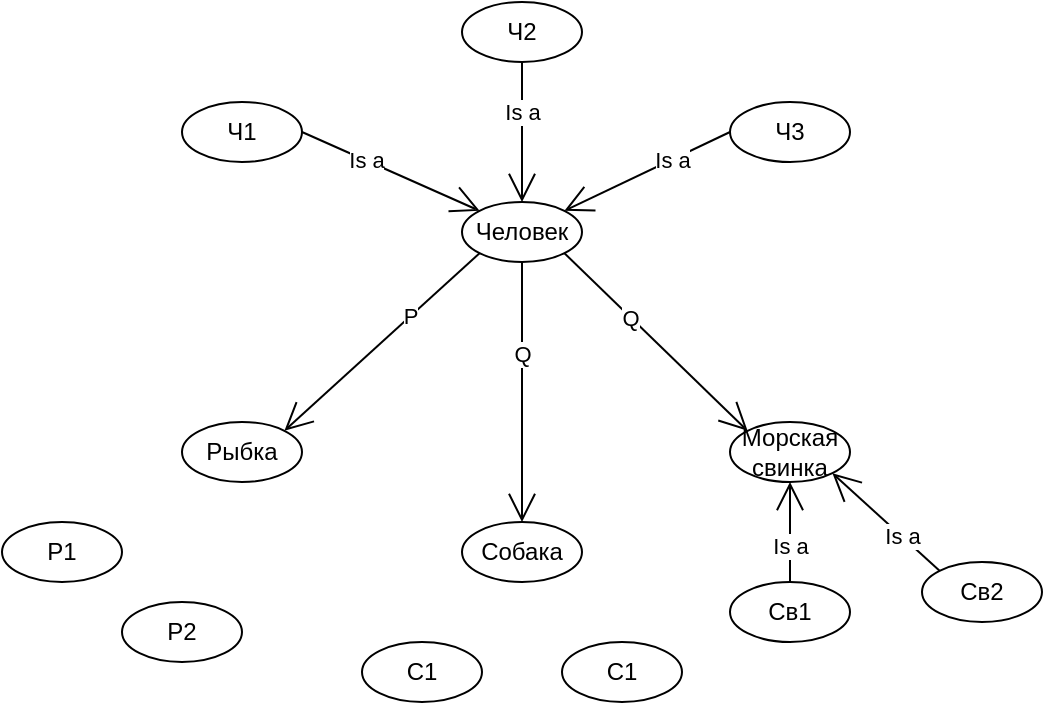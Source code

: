 <mxfile version="22.1.7" type="github">
  <diagram name="Страница — 1" id="lloAKO8NWBnmGpPpq5M4">
    <mxGraphModel dx="691" dy="383" grid="1" gridSize="10" guides="1" tooltips="1" connect="1" arrows="1" fold="1" page="1" pageScale="1" pageWidth="827" pageHeight="1169" math="0" shadow="0">
      <root>
        <mxCell id="0" />
        <mxCell id="1" parent="0" />
        <mxCell id="igG9tNTRTwd6ONi_kht--1" value="Человек" style="ellipse;whiteSpace=wrap;html=1;" vertex="1" parent="1">
          <mxGeometry x="280" y="530" width="60" height="30" as="geometry" />
        </mxCell>
        <mxCell id="igG9tNTRTwd6ONi_kht--3" value="Морская свинка" style="ellipse;whiteSpace=wrap;html=1;" vertex="1" parent="1">
          <mxGeometry x="414" y="640" width="60" height="30" as="geometry" />
        </mxCell>
        <mxCell id="igG9tNTRTwd6ONi_kht--4" value="Рыбка" style="ellipse;whiteSpace=wrap;html=1;" vertex="1" parent="1">
          <mxGeometry x="140" y="640" width="60" height="30" as="geometry" />
        </mxCell>
        <mxCell id="igG9tNTRTwd6ONi_kht--6" value="Собака" style="ellipse;whiteSpace=wrap;html=1;" vertex="1" parent="1">
          <mxGeometry x="280" y="690" width="60" height="30" as="geometry" />
        </mxCell>
        <mxCell id="igG9tNTRTwd6ONi_kht--8" value="Ч1" style="ellipse;whiteSpace=wrap;html=1;" vertex="1" parent="1">
          <mxGeometry x="140" y="480" width="60" height="30" as="geometry" />
        </mxCell>
        <mxCell id="igG9tNTRTwd6ONi_kht--9" value="Ч2" style="ellipse;whiteSpace=wrap;html=1;" vertex="1" parent="1">
          <mxGeometry x="280" y="430" width="60" height="30" as="geometry" />
        </mxCell>
        <mxCell id="igG9tNTRTwd6ONi_kht--10" value="Ч3" style="ellipse;whiteSpace=wrap;html=1;" vertex="1" parent="1">
          <mxGeometry x="414" y="480" width="60" height="30" as="geometry" />
        </mxCell>
        <mxCell id="igG9tNTRTwd6ONi_kht--11" value="" style="endArrow=open;endFill=1;endSize=12;html=1;rounded=0;exitX=1;exitY=0.5;exitDx=0;exitDy=0;entryX=0;entryY=0;entryDx=0;entryDy=0;" edge="1" parent="1" source="igG9tNTRTwd6ONi_kht--8" target="igG9tNTRTwd6ONi_kht--1">
          <mxGeometry width="160" relative="1" as="geometry">
            <mxPoint x="240" y="450" as="sourcePoint" />
            <mxPoint x="400" y="450" as="targetPoint" />
          </mxGeometry>
        </mxCell>
        <mxCell id="igG9tNTRTwd6ONi_kht--12" value="Is a" style="edgeLabel;html=1;align=center;verticalAlign=middle;resizable=0;points=[];" vertex="1" connectable="0" parent="igG9tNTRTwd6ONi_kht--11">
          <mxGeometry x="-0.29" relative="1" as="geometry">
            <mxPoint as="offset" />
          </mxGeometry>
        </mxCell>
        <mxCell id="igG9tNTRTwd6ONi_kht--13" value="" style="endArrow=open;endFill=1;endSize=12;html=1;rounded=0;exitX=0.5;exitY=1;exitDx=0;exitDy=0;entryX=0.5;entryY=0;entryDx=0;entryDy=0;" edge="1" parent="1" source="igG9tNTRTwd6ONi_kht--9" target="igG9tNTRTwd6ONi_kht--1">
          <mxGeometry width="160" relative="1" as="geometry">
            <mxPoint x="310" y="560" as="sourcePoint" />
            <mxPoint x="399" y="599" as="targetPoint" />
          </mxGeometry>
        </mxCell>
        <mxCell id="igG9tNTRTwd6ONi_kht--14" value="Is a" style="edgeLabel;html=1;align=center;verticalAlign=middle;resizable=0;points=[];" vertex="1" connectable="0" parent="igG9tNTRTwd6ONi_kht--13">
          <mxGeometry x="-0.29" relative="1" as="geometry">
            <mxPoint as="offset" />
          </mxGeometry>
        </mxCell>
        <mxCell id="igG9tNTRTwd6ONi_kht--15" value="" style="endArrow=open;endFill=1;endSize=12;html=1;rounded=0;exitX=0;exitY=0.5;exitDx=0;exitDy=0;entryX=1;entryY=0;entryDx=0;entryDy=0;" edge="1" parent="1" source="igG9tNTRTwd6ONi_kht--10" target="igG9tNTRTwd6ONi_kht--1">
          <mxGeometry width="160" relative="1" as="geometry">
            <mxPoint x="220" y="515" as="sourcePoint" />
            <mxPoint x="309" y="554" as="targetPoint" />
          </mxGeometry>
        </mxCell>
        <mxCell id="igG9tNTRTwd6ONi_kht--16" value="Is a" style="edgeLabel;html=1;align=center;verticalAlign=middle;resizable=0;points=[];" vertex="1" connectable="0" parent="igG9tNTRTwd6ONi_kht--15">
          <mxGeometry x="-0.29" relative="1" as="geometry">
            <mxPoint as="offset" />
          </mxGeometry>
        </mxCell>
        <mxCell id="igG9tNTRTwd6ONi_kht--17" value="" style="endArrow=open;endFill=1;endSize=12;html=1;rounded=0;exitX=0;exitY=1;exitDx=0;exitDy=0;entryX=1;entryY=0;entryDx=0;entryDy=0;" edge="1" parent="1" source="igG9tNTRTwd6ONi_kht--1" target="igG9tNTRTwd6ONi_kht--4">
          <mxGeometry width="160" relative="1" as="geometry">
            <mxPoint x="251" y="620" as="sourcePoint" />
            <mxPoint x="340" y="659" as="targetPoint" />
          </mxGeometry>
        </mxCell>
        <mxCell id="igG9tNTRTwd6ONi_kht--18" value="P" style="edgeLabel;html=1;align=center;verticalAlign=middle;resizable=0;points=[];" vertex="1" connectable="0" parent="igG9tNTRTwd6ONi_kht--17">
          <mxGeometry x="-0.29" relative="1" as="geometry">
            <mxPoint as="offset" />
          </mxGeometry>
        </mxCell>
        <mxCell id="igG9tNTRTwd6ONi_kht--19" value="" style="endArrow=open;endFill=1;endSize=12;html=1;rounded=0;exitX=0.5;exitY=1;exitDx=0;exitDy=0;entryX=0.5;entryY=0;entryDx=0;entryDy=0;" edge="1" parent="1" source="igG9tNTRTwd6ONi_kht--1" target="igG9tNTRTwd6ONi_kht--6">
          <mxGeometry width="160" relative="1" as="geometry">
            <mxPoint x="368" y="585" as="sourcePoint" />
            <mxPoint x="270" y="673" as="targetPoint" />
          </mxGeometry>
        </mxCell>
        <mxCell id="igG9tNTRTwd6ONi_kht--20" value="Q" style="edgeLabel;html=1;align=center;verticalAlign=middle;resizable=0;points=[];" vertex="1" connectable="0" parent="igG9tNTRTwd6ONi_kht--19">
          <mxGeometry x="-0.29" relative="1" as="geometry">
            <mxPoint as="offset" />
          </mxGeometry>
        </mxCell>
        <mxCell id="igG9tNTRTwd6ONi_kht--21" value="" style="endArrow=open;endFill=1;endSize=12;html=1;rounded=0;exitX=1;exitY=1;exitDx=0;exitDy=0;entryX=0;entryY=0;entryDx=0;entryDy=0;" edge="1" parent="1" source="igG9tNTRTwd6ONi_kht--1" target="igG9tNTRTwd6ONi_kht--3">
          <mxGeometry width="160" relative="1" as="geometry">
            <mxPoint x="350" y="570" as="sourcePoint" />
            <mxPoint x="350" y="700" as="targetPoint" />
          </mxGeometry>
        </mxCell>
        <mxCell id="igG9tNTRTwd6ONi_kht--22" value="Q" style="edgeLabel;html=1;align=center;verticalAlign=middle;resizable=0;points=[];" vertex="1" connectable="0" parent="igG9tNTRTwd6ONi_kht--21">
          <mxGeometry x="-0.29" relative="1" as="geometry">
            <mxPoint as="offset" />
          </mxGeometry>
        </mxCell>
        <mxCell id="igG9tNTRTwd6ONi_kht--23" value="Р1" style="ellipse;whiteSpace=wrap;html=1;" vertex="1" parent="1">
          <mxGeometry x="50" y="690" width="60" height="30" as="geometry" />
        </mxCell>
        <mxCell id="igG9tNTRTwd6ONi_kht--24" value="Р2" style="ellipse;whiteSpace=wrap;html=1;" vertex="1" parent="1">
          <mxGeometry x="110" y="730" width="60" height="30" as="geometry" />
        </mxCell>
        <mxCell id="igG9tNTRTwd6ONi_kht--25" value="C1" style="ellipse;whiteSpace=wrap;html=1;" vertex="1" parent="1">
          <mxGeometry x="230" y="750" width="60" height="30" as="geometry" />
        </mxCell>
        <mxCell id="igG9tNTRTwd6ONi_kht--26" value="C1" style="ellipse;whiteSpace=wrap;html=1;" vertex="1" parent="1">
          <mxGeometry x="330" y="750" width="60" height="30" as="geometry" />
        </mxCell>
        <mxCell id="igG9tNTRTwd6ONi_kht--27" value="Св1" style="ellipse;whiteSpace=wrap;html=1;" vertex="1" parent="1">
          <mxGeometry x="414" y="720" width="60" height="30" as="geometry" />
        </mxCell>
        <mxCell id="igG9tNTRTwd6ONi_kht--28" value="Св2" style="ellipse;whiteSpace=wrap;html=1;" vertex="1" parent="1">
          <mxGeometry x="510" y="710" width="60" height="30" as="geometry" />
        </mxCell>
        <mxCell id="igG9tNTRTwd6ONi_kht--29" value="" style="endArrow=open;endFill=1;endSize=12;html=1;rounded=0;exitX=0.5;exitY=0;exitDx=0;exitDy=0;entryX=0.5;entryY=1;entryDx=0;entryDy=0;" edge="1" parent="1" source="igG9tNTRTwd6ONi_kht--27" target="igG9tNTRTwd6ONi_kht--3">
          <mxGeometry width="160" relative="1" as="geometry">
            <mxPoint x="500" y="790" as="sourcePoint" />
            <mxPoint x="417" y="829" as="targetPoint" />
          </mxGeometry>
        </mxCell>
        <mxCell id="igG9tNTRTwd6ONi_kht--30" value="Is a" style="edgeLabel;html=1;align=center;verticalAlign=middle;resizable=0;points=[];" vertex="1" connectable="0" parent="igG9tNTRTwd6ONi_kht--29">
          <mxGeometry x="-0.29" relative="1" as="geometry">
            <mxPoint as="offset" />
          </mxGeometry>
        </mxCell>
        <mxCell id="igG9tNTRTwd6ONi_kht--31" value="" style="endArrow=open;endFill=1;endSize=12;html=1;rounded=0;exitX=0;exitY=0;exitDx=0;exitDy=0;entryX=1;entryY=1;entryDx=0;entryDy=0;" edge="1" parent="1" source="igG9tNTRTwd6ONi_kht--28" target="igG9tNTRTwd6ONi_kht--3">
          <mxGeometry width="160" relative="1" as="geometry">
            <mxPoint x="633" y="601" as="sourcePoint" />
            <mxPoint x="550" y="640" as="targetPoint" />
          </mxGeometry>
        </mxCell>
        <mxCell id="igG9tNTRTwd6ONi_kht--32" value="Is a" style="edgeLabel;html=1;align=center;verticalAlign=middle;resizable=0;points=[];" vertex="1" connectable="0" parent="igG9tNTRTwd6ONi_kht--31">
          <mxGeometry x="-0.29" relative="1" as="geometry">
            <mxPoint as="offset" />
          </mxGeometry>
        </mxCell>
      </root>
    </mxGraphModel>
  </diagram>
</mxfile>
